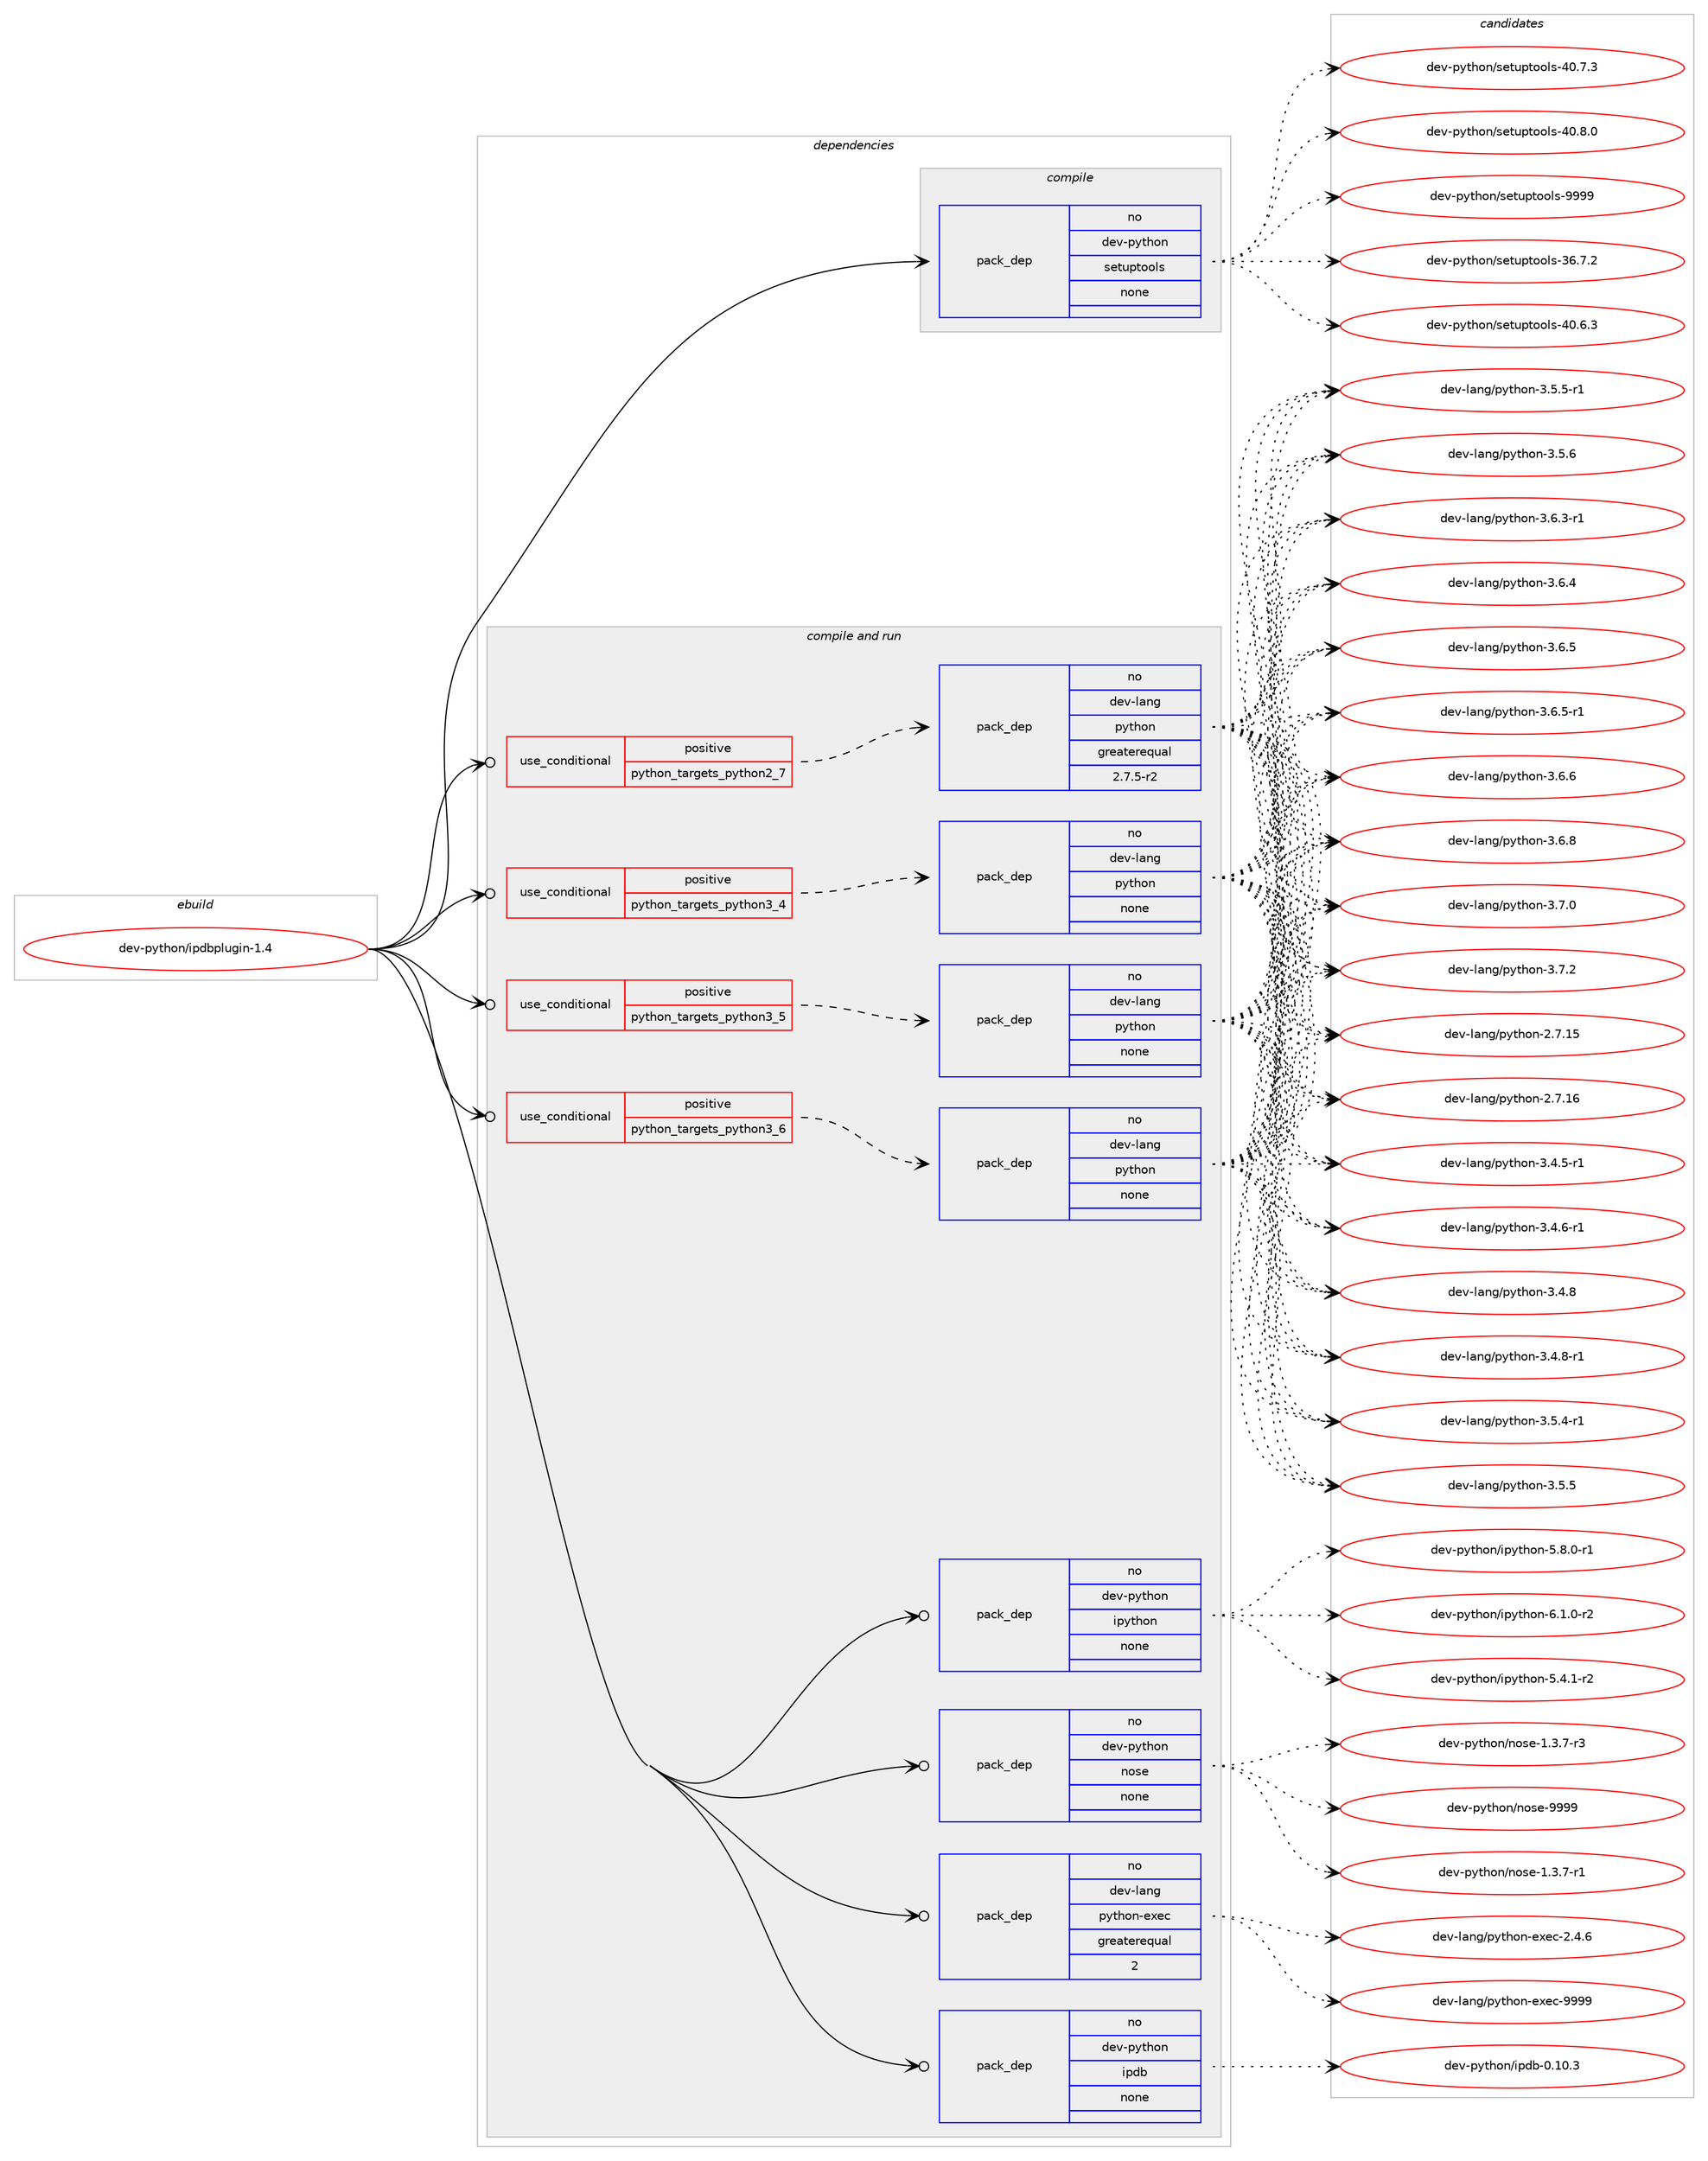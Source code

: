 digraph prolog {

# *************
# Graph options
# *************

newrank=true;
concentrate=true;
compound=true;
graph [rankdir=LR,fontname=Helvetica,fontsize=10,ranksep=1.5];#, ranksep=2.5, nodesep=0.2];
edge  [arrowhead=vee];
node  [fontname=Helvetica,fontsize=10];

# **********
# The ebuild
# **********

subgraph cluster_leftcol {
color=gray;
rank=same;
label=<<i>ebuild</i>>;
id [label="dev-python/ipdbplugin-1.4", color=red, width=4, href="../dev-python/ipdbplugin-1.4.svg"];
}

# ****************
# The dependencies
# ****************

subgraph cluster_midcol {
color=gray;
label=<<i>dependencies</i>>;
subgraph cluster_compile {
fillcolor="#eeeeee";
style=filled;
label=<<i>compile</i>>;
subgraph pack1014926 {
dependency1414081 [label=<<TABLE BORDER="0" CELLBORDER="1" CELLSPACING="0" CELLPADDING="4" WIDTH="220"><TR><TD ROWSPAN="6" CELLPADDING="30">pack_dep</TD></TR><TR><TD WIDTH="110">no</TD></TR><TR><TD>dev-python</TD></TR><TR><TD>setuptools</TD></TR><TR><TD>none</TD></TR><TR><TD></TD></TR></TABLE>>, shape=none, color=blue];
}
id:e -> dependency1414081:w [weight=20,style="solid",arrowhead="vee"];
}
subgraph cluster_compileandrun {
fillcolor="#eeeeee";
style=filled;
label=<<i>compile and run</i>>;
subgraph cond375886 {
dependency1414082 [label=<<TABLE BORDER="0" CELLBORDER="1" CELLSPACING="0" CELLPADDING="4"><TR><TD ROWSPAN="3" CELLPADDING="10">use_conditional</TD></TR><TR><TD>positive</TD></TR><TR><TD>python_targets_python2_7</TD></TR></TABLE>>, shape=none, color=red];
subgraph pack1014927 {
dependency1414083 [label=<<TABLE BORDER="0" CELLBORDER="1" CELLSPACING="0" CELLPADDING="4" WIDTH="220"><TR><TD ROWSPAN="6" CELLPADDING="30">pack_dep</TD></TR><TR><TD WIDTH="110">no</TD></TR><TR><TD>dev-lang</TD></TR><TR><TD>python</TD></TR><TR><TD>greaterequal</TD></TR><TR><TD>2.7.5-r2</TD></TR></TABLE>>, shape=none, color=blue];
}
dependency1414082:e -> dependency1414083:w [weight=20,style="dashed",arrowhead="vee"];
}
id:e -> dependency1414082:w [weight=20,style="solid",arrowhead="odotvee"];
subgraph cond375887 {
dependency1414084 [label=<<TABLE BORDER="0" CELLBORDER="1" CELLSPACING="0" CELLPADDING="4"><TR><TD ROWSPAN="3" CELLPADDING="10">use_conditional</TD></TR><TR><TD>positive</TD></TR><TR><TD>python_targets_python3_4</TD></TR></TABLE>>, shape=none, color=red];
subgraph pack1014928 {
dependency1414085 [label=<<TABLE BORDER="0" CELLBORDER="1" CELLSPACING="0" CELLPADDING="4" WIDTH="220"><TR><TD ROWSPAN="6" CELLPADDING="30">pack_dep</TD></TR><TR><TD WIDTH="110">no</TD></TR><TR><TD>dev-lang</TD></TR><TR><TD>python</TD></TR><TR><TD>none</TD></TR><TR><TD></TD></TR></TABLE>>, shape=none, color=blue];
}
dependency1414084:e -> dependency1414085:w [weight=20,style="dashed",arrowhead="vee"];
}
id:e -> dependency1414084:w [weight=20,style="solid",arrowhead="odotvee"];
subgraph cond375888 {
dependency1414086 [label=<<TABLE BORDER="0" CELLBORDER="1" CELLSPACING="0" CELLPADDING="4"><TR><TD ROWSPAN="3" CELLPADDING="10">use_conditional</TD></TR><TR><TD>positive</TD></TR><TR><TD>python_targets_python3_5</TD></TR></TABLE>>, shape=none, color=red];
subgraph pack1014929 {
dependency1414087 [label=<<TABLE BORDER="0" CELLBORDER="1" CELLSPACING="0" CELLPADDING="4" WIDTH="220"><TR><TD ROWSPAN="6" CELLPADDING="30">pack_dep</TD></TR><TR><TD WIDTH="110">no</TD></TR><TR><TD>dev-lang</TD></TR><TR><TD>python</TD></TR><TR><TD>none</TD></TR><TR><TD></TD></TR></TABLE>>, shape=none, color=blue];
}
dependency1414086:e -> dependency1414087:w [weight=20,style="dashed",arrowhead="vee"];
}
id:e -> dependency1414086:w [weight=20,style="solid",arrowhead="odotvee"];
subgraph cond375889 {
dependency1414088 [label=<<TABLE BORDER="0" CELLBORDER="1" CELLSPACING="0" CELLPADDING="4"><TR><TD ROWSPAN="3" CELLPADDING="10">use_conditional</TD></TR><TR><TD>positive</TD></TR><TR><TD>python_targets_python3_6</TD></TR></TABLE>>, shape=none, color=red];
subgraph pack1014930 {
dependency1414089 [label=<<TABLE BORDER="0" CELLBORDER="1" CELLSPACING="0" CELLPADDING="4" WIDTH="220"><TR><TD ROWSPAN="6" CELLPADDING="30">pack_dep</TD></TR><TR><TD WIDTH="110">no</TD></TR><TR><TD>dev-lang</TD></TR><TR><TD>python</TD></TR><TR><TD>none</TD></TR><TR><TD></TD></TR></TABLE>>, shape=none, color=blue];
}
dependency1414088:e -> dependency1414089:w [weight=20,style="dashed",arrowhead="vee"];
}
id:e -> dependency1414088:w [weight=20,style="solid",arrowhead="odotvee"];
subgraph pack1014931 {
dependency1414090 [label=<<TABLE BORDER="0" CELLBORDER="1" CELLSPACING="0" CELLPADDING="4" WIDTH="220"><TR><TD ROWSPAN="6" CELLPADDING="30">pack_dep</TD></TR><TR><TD WIDTH="110">no</TD></TR><TR><TD>dev-lang</TD></TR><TR><TD>python-exec</TD></TR><TR><TD>greaterequal</TD></TR><TR><TD>2</TD></TR></TABLE>>, shape=none, color=blue];
}
id:e -> dependency1414090:w [weight=20,style="solid",arrowhead="odotvee"];
subgraph pack1014932 {
dependency1414091 [label=<<TABLE BORDER="0" CELLBORDER="1" CELLSPACING="0" CELLPADDING="4" WIDTH="220"><TR><TD ROWSPAN="6" CELLPADDING="30">pack_dep</TD></TR><TR><TD WIDTH="110">no</TD></TR><TR><TD>dev-python</TD></TR><TR><TD>ipdb</TD></TR><TR><TD>none</TD></TR><TR><TD></TD></TR></TABLE>>, shape=none, color=blue];
}
id:e -> dependency1414091:w [weight=20,style="solid",arrowhead="odotvee"];
subgraph pack1014933 {
dependency1414092 [label=<<TABLE BORDER="0" CELLBORDER="1" CELLSPACING="0" CELLPADDING="4" WIDTH="220"><TR><TD ROWSPAN="6" CELLPADDING="30">pack_dep</TD></TR><TR><TD WIDTH="110">no</TD></TR><TR><TD>dev-python</TD></TR><TR><TD>ipython</TD></TR><TR><TD>none</TD></TR><TR><TD></TD></TR></TABLE>>, shape=none, color=blue];
}
id:e -> dependency1414092:w [weight=20,style="solid",arrowhead="odotvee"];
subgraph pack1014934 {
dependency1414093 [label=<<TABLE BORDER="0" CELLBORDER="1" CELLSPACING="0" CELLPADDING="4" WIDTH="220"><TR><TD ROWSPAN="6" CELLPADDING="30">pack_dep</TD></TR><TR><TD WIDTH="110">no</TD></TR><TR><TD>dev-python</TD></TR><TR><TD>nose</TD></TR><TR><TD>none</TD></TR><TR><TD></TD></TR></TABLE>>, shape=none, color=blue];
}
id:e -> dependency1414093:w [weight=20,style="solid",arrowhead="odotvee"];
}
subgraph cluster_run {
fillcolor="#eeeeee";
style=filled;
label=<<i>run</i>>;
}
}

# **************
# The candidates
# **************

subgraph cluster_choices {
rank=same;
color=gray;
label=<<i>candidates</i>>;

subgraph choice1014926 {
color=black;
nodesep=1;
choice100101118451121211161041111104711510111611711211611111110811545515446554650 [label="dev-python/setuptools-36.7.2", color=red, width=4,href="../dev-python/setuptools-36.7.2.svg"];
choice100101118451121211161041111104711510111611711211611111110811545524846544651 [label="dev-python/setuptools-40.6.3", color=red, width=4,href="../dev-python/setuptools-40.6.3.svg"];
choice100101118451121211161041111104711510111611711211611111110811545524846554651 [label="dev-python/setuptools-40.7.3", color=red, width=4,href="../dev-python/setuptools-40.7.3.svg"];
choice100101118451121211161041111104711510111611711211611111110811545524846564648 [label="dev-python/setuptools-40.8.0", color=red, width=4,href="../dev-python/setuptools-40.8.0.svg"];
choice10010111845112121116104111110471151011161171121161111111081154557575757 [label="dev-python/setuptools-9999", color=red, width=4,href="../dev-python/setuptools-9999.svg"];
dependency1414081:e -> choice100101118451121211161041111104711510111611711211611111110811545515446554650:w [style=dotted,weight="100"];
dependency1414081:e -> choice100101118451121211161041111104711510111611711211611111110811545524846544651:w [style=dotted,weight="100"];
dependency1414081:e -> choice100101118451121211161041111104711510111611711211611111110811545524846554651:w [style=dotted,weight="100"];
dependency1414081:e -> choice100101118451121211161041111104711510111611711211611111110811545524846564648:w [style=dotted,weight="100"];
dependency1414081:e -> choice10010111845112121116104111110471151011161171121161111111081154557575757:w [style=dotted,weight="100"];
}
subgraph choice1014927 {
color=black;
nodesep=1;
choice10010111845108971101034711212111610411111045504655464953 [label="dev-lang/python-2.7.15", color=red, width=4,href="../dev-lang/python-2.7.15.svg"];
choice10010111845108971101034711212111610411111045504655464954 [label="dev-lang/python-2.7.16", color=red, width=4,href="../dev-lang/python-2.7.16.svg"];
choice1001011184510897110103471121211161041111104551465246534511449 [label="dev-lang/python-3.4.5-r1", color=red, width=4,href="../dev-lang/python-3.4.5-r1.svg"];
choice1001011184510897110103471121211161041111104551465246544511449 [label="dev-lang/python-3.4.6-r1", color=red, width=4,href="../dev-lang/python-3.4.6-r1.svg"];
choice100101118451089711010347112121116104111110455146524656 [label="dev-lang/python-3.4.8", color=red, width=4,href="../dev-lang/python-3.4.8.svg"];
choice1001011184510897110103471121211161041111104551465246564511449 [label="dev-lang/python-3.4.8-r1", color=red, width=4,href="../dev-lang/python-3.4.8-r1.svg"];
choice1001011184510897110103471121211161041111104551465346524511449 [label="dev-lang/python-3.5.4-r1", color=red, width=4,href="../dev-lang/python-3.5.4-r1.svg"];
choice100101118451089711010347112121116104111110455146534653 [label="dev-lang/python-3.5.5", color=red, width=4,href="../dev-lang/python-3.5.5.svg"];
choice1001011184510897110103471121211161041111104551465346534511449 [label="dev-lang/python-3.5.5-r1", color=red, width=4,href="../dev-lang/python-3.5.5-r1.svg"];
choice100101118451089711010347112121116104111110455146534654 [label="dev-lang/python-3.5.6", color=red, width=4,href="../dev-lang/python-3.5.6.svg"];
choice1001011184510897110103471121211161041111104551465446514511449 [label="dev-lang/python-3.6.3-r1", color=red, width=4,href="../dev-lang/python-3.6.3-r1.svg"];
choice100101118451089711010347112121116104111110455146544652 [label="dev-lang/python-3.6.4", color=red, width=4,href="../dev-lang/python-3.6.4.svg"];
choice100101118451089711010347112121116104111110455146544653 [label="dev-lang/python-3.6.5", color=red, width=4,href="../dev-lang/python-3.6.5.svg"];
choice1001011184510897110103471121211161041111104551465446534511449 [label="dev-lang/python-3.6.5-r1", color=red, width=4,href="../dev-lang/python-3.6.5-r1.svg"];
choice100101118451089711010347112121116104111110455146544654 [label="dev-lang/python-3.6.6", color=red, width=4,href="../dev-lang/python-3.6.6.svg"];
choice100101118451089711010347112121116104111110455146544656 [label="dev-lang/python-3.6.8", color=red, width=4,href="../dev-lang/python-3.6.8.svg"];
choice100101118451089711010347112121116104111110455146554648 [label="dev-lang/python-3.7.0", color=red, width=4,href="../dev-lang/python-3.7.0.svg"];
choice100101118451089711010347112121116104111110455146554650 [label="dev-lang/python-3.7.2", color=red, width=4,href="../dev-lang/python-3.7.2.svg"];
dependency1414083:e -> choice10010111845108971101034711212111610411111045504655464953:w [style=dotted,weight="100"];
dependency1414083:e -> choice10010111845108971101034711212111610411111045504655464954:w [style=dotted,weight="100"];
dependency1414083:e -> choice1001011184510897110103471121211161041111104551465246534511449:w [style=dotted,weight="100"];
dependency1414083:e -> choice1001011184510897110103471121211161041111104551465246544511449:w [style=dotted,weight="100"];
dependency1414083:e -> choice100101118451089711010347112121116104111110455146524656:w [style=dotted,weight="100"];
dependency1414083:e -> choice1001011184510897110103471121211161041111104551465246564511449:w [style=dotted,weight="100"];
dependency1414083:e -> choice1001011184510897110103471121211161041111104551465346524511449:w [style=dotted,weight="100"];
dependency1414083:e -> choice100101118451089711010347112121116104111110455146534653:w [style=dotted,weight="100"];
dependency1414083:e -> choice1001011184510897110103471121211161041111104551465346534511449:w [style=dotted,weight="100"];
dependency1414083:e -> choice100101118451089711010347112121116104111110455146534654:w [style=dotted,weight="100"];
dependency1414083:e -> choice1001011184510897110103471121211161041111104551465446514511449:w [style=dotted,weight="100"];
dependency1414083:e -> choice100101118451089711010347112121116104111110455146544652:w [style=dotted,weight="100"];
dependency1414083:e -> choice100101118451089711010347112121116104111110455146544653:w [style=dotted,weight="100"];
dependency1414083:e -> choice1001011184510897110103471121211161041111104551465446534511449:w [style=dotted,weight="100"];
dependency1414083:e -> choice100101118451089711010347112121116104111110455146544654:w [style=dotted,weight="100"];
dependency1414083:e -> choice100101118451089711010347112121116104111110455146544656:w [style=dotted,weight="100"];
dependency1414083:e -> choice100101118451089711010347112121116104111110455146554648:w [style=dotted,weight="100"];
dependency1414083:e -> choice100101118451089711010347112121116104111110455146554650:w [style=dotted,weight="100"];
}
subgraph choice1014928 {
color=black;
nodesep=1;
choice10010111845108971101034711212111610411111045504655464953 [label="dev-lang/python-2.7.15", color=red, width=4,href="../dev-lang/python-2.7.15.svg"];
choice10010111845108971101034711212111610411111045504655464954 [label="dev-lang/python-2.7.16", color=red, width=4,href="../dev-lang/python-2.7.16.svg"];
choice1001011184510897110103471121211161041111104551465246534511449 [label="dev-lang/python-3.4.5-r1", color=red, width=4,href="../dev-lang/python-3.4.5-r1.svg"];
choice1001011184510897110103471121211161041111104551465246544511449 [label="dev-lang/python-3.4.6-r1", color=red, width=4,href="../dev-lang/python-3.4.6-r1.svg"];
choice100101118451089711010347112121116104111110455146524656 [label="dev-lang/python-3.4.8", color=red, width=4,href="../dev-lang/python-3.4.8.svg"];
choice1001011184510897110103471121211161041111104551465246564511449 [label="dev-lang/python-3.4.8-r1", color=red, width=4,href="../dev-lang/python-3.4.8-r1.svg"];
choice1001011184510897110103471121211161041111104551465346524511449 [label="dev-lang/python-3.5.4-r1", color=red, width=4,href="../dev-lang/python-3.5.4-r1.svg"];
choice100101118451089711010347112121116104111110455146534653 [label="dev-lang/python-3.5.5", color=red, width=4,href="../dev-lang/python-3.5.5.svg"];
choice1001011184510897110103471121211161041111104551465346534511449 [label="dev-lang/python-3.5.5-r1", color=red, width=4,href="../dev-lang/python-3.5.5-r1.svg"];
choice100101118451089711010347112121116104111110455146534654 [label="dev-lang/python-3.5.6", color=red, width=4,href="../dev-lang/python-3.5.6.svg"];
choice1001011184510897110103471121211161041111104551465446514511449 [label="dev-lang/python-3.6.3-r1", color=red, width=4,href="../dev-lang/python-3.6.3-r1.svg"];
choice100101118451089711010347112121116104111110455146544652 [label="dev-lang/python-3.6.4", color=red, width=4,href="../dev-lang/python-3.6.4.svg"];
choice100101118451089711010347112121116104111110455146544653 [label="dev-lang/python-3.6.5", color=red, width=4,href="../dev-lang/python-3.6.5.svg"];
choice1001011184510897110103471121211161041111104551465446534511449 [label="dev-lang/python-3.6.5-r1", color=red, width=4,href="../dev-lang/python-3.6.5-r1.svg"];
choice100101118451089711010347112121116104111110455146544654 [label="dev-lang/python-3.6.6", color=red, width=4,href="../dev-lang/python-3.6.6.svg"];
choice100101118451089711010347112121116104111110455146544656 [label="dev-lang/python-3.6.8", color=red, width=4,href="../dev-lang/python-3.6.8.svg"];
choice100101118451089711010347112121116104111110455146554648 [label="dev-lang/python-3.7.0", color=red, width=4,href="../dev-lang/python-3.7.0.svg"];
choice100101118451089711010347112121116104111110455146554650 [label="dev-lang/python-3.7.2", color=red, width=4,href="../dev-lang/python-3.7.2.svg"];
dependency1414085:e -> choice10010111845108971101034711212111610411111045504655464953:w [style=dotted,weight="100"];
dependency1414085:e -> choice10010111845108971101034711212111610411111045504655464954:w [style=dotted,weight="100"];
dependency1414085:e -> choice1001011184510897110103471121211161041111104551465246534511449:w [style=dotted,weight="100"];
dependency1414085:e -> choice1001011184510897110103471121211161041111104551465246544511449:w [style=dotted,weight="100"];
dependency1414085:e -> choice100101118451089711010347112121116104111110455146524656:w [style=dotted,weight="100"];
dependency1414085:e -> choice1001011184510897110103471121211161041111104551465246564511449:w [style=dotted,weight="100"];
dependency1414085:e -> choice1001011184510897110103471121211161041111104551465346524511449:w [style=dotted,weight="100"];
dependency1414085:e -> choice100101118451089711010347112121116104111110455146534653:w [style=dotted,weight="100"];
dependency1414085:e -> choice1001011184510897110103471121211161041111104551465346534511449:w [style=dotted,weight="100"];
dependency1414085:e -> choice100101118451089711010347112121116104111110455146534654:w [style=dotted,weight="100"];
dependency1414085:e -> choice1001011184510897110103471121211161041111104551465446514511449:w [style=dotted,weight="100"];
dependency1414085:e -> choice100101118451089711010347112121116104111110455146544652:w [style=dotted,weight="100"];
dependency1414085:e -> choice100101118451089711010347112121116104111110455146544653:w [style=dotted,weight="100"];
dependency1414085:e -> choice1001011184510897110103471121211161041111104551465446534511449:w [style=dotted,weight="100"];
dependency1414085:e -> choice100101118451089711010347112121116104111110455146544654:w [style=dotted,weight="100"];
dependency1414085:e -> choice100101118451089711010347112121116104111110455146544656:w [style=dotted,weight="100"];
dependency1414085:e -> choice100101118451089711010347112121116104111110455146554648:w [style=dotted,weight="100"];
dependency1414085:e -> choice100101118451089711010347112121116104111110455146554650:w [style=dotted,weight="100"];
}
subgraph choice1014929 {
color=black;
nodesep=1;
choice10010111845108971101034711212111610411111045504655464953 [label="dev-lang/python-2.7.15", color=red, width=4,href="../dev-lang/python-2.7.15.svg"];
choice10010111845108971101034711212111610411111045504655464954 [label="dev-lang/python-2.7.16", color=red, width=4,href="../dev-lang/python-2.7.16.svg"];
choice1001011184510897110103471121211161041111104551465246534511449 [label="dev-lang/python-3.4.5-r1", color=red, width=4,href="../dev-lang/python-3.4.5-r1.svg"];
choice1001011184510897110103471121211161041111104551465246544511449 [label="dev-lang/python-3.4.6-r1", color=red, width=4,href="../dev-lang/python-3.4.6-r1.svg"];
choice100101118451089711010347112121116104111110455146524656 [label="dev-lang/python-3.4.8", color=red, width=4,href="../dev-lang/python-3.4.8.svg"];
choice1001011184510897110103471121211161041111104551465246564511449 [label="dev-lang/python-3.4.8-r1", color=red, width=4,href="../dev-lang/python-3.4.8-r1.svg"];
choice1001011184510897110103471121211161041111104551465346524511449 [label="dev-lang/python-3.5.4-r1", color=red, width=4,href="../dev-lang/python-3.5.4-r1.svg"];
choice100101118451089711010347112121116104111110455146534653 [label="dev-lang/python-3.5.5", color=red, width=4,href="../dev-lang/python-3.5.5.svg"];
choice1001011184510897110103471121211161041111104551465346534511449 [label="dev-lang/python-3.5.5-r1", color=red, width=4,href="../dev-lang/python-3.5.5-r1.svg"];
choice100101118451089711010347112121116104111110455146534654 [label="dev-lang/python-3.5.6", color=red, width=4,href="../dev-lang/python-3.5.6.svg"];
choice1001011184510897110103471121211161041111104551465446514511449 [label="dev-lang/python-3.6.3-r1", color=red, width=4,href="../dev-lang/python-3.6.3-r1.svg"];
choice100101118451089711010347112121116104111110455146544652 [label="dev-lang/python-3.6.4", color=red, width=4,href="../dev-lang/python-3.6.4.svg"];
choice100101118451089711010347112121116104111110455146544653 [label="dev-lang/python-3.6.5", color=red, width=4,href="../dev-lang/python-3.6.5.svg"];
choice1001011184510897110103471121211161041111104551465446534511449 [label="dev-lang/python-3.6.5-r1", color=red, width=4,href="../dev-lang/python-3.6.5-r1.svg"];
choice100101118451089711010347112121116104111110455146544654 [label="dev-lang/python-3.6.6", color=red, width=4,href="../dev-lang/python-3.6.6.svg"];
choice100101118451089711010347112121116104111110455146544656 [label="dev-lang/python-3.6.8", color=red, width=4,href="../dev-lang/python-3.6.8.svg"];
choice100101118451089711010347112121116104111110455146554648 [label="dev-lang/python-3.7.0", color=red, width=4,href="../dev-lang/python-3.7.0.svg"];
choice100101118451089711010347112121116104111110455146554650 [label="dev-lang/python-3.7.2", color=red, width=4,href="../dev-lang/python-3.7.2.svg"];
dependency1414087:e -> choice10010111845108971101034711212111610411111045504655464953:w [style=dotted,weight="100"];
dependency1414087:e -> choice10010111845108971101034711212111610411111045504655464954:w [style=dotted,weight="100"];
dependency1414087:e -> choice1001011184510897110103471121211161041111104551465246534511449:w [style=dotted,weight="100"];
dependency1414087:e -> choice1001011184510897110103471121211161041111104551465246544511449:w [style=dotted,weight="100"];
dependency1414087:e -> choice100101118451089711010347112121116104111110455146524656:w [style=dotted,weight="100"];
dependency1414087:e -> choice1001011184510897110103471121211161041111104551465246564511449:w [style=dotted,weight="100"];
dependency1414087:e -> choice1001011184510897110103471121211161041111104551465346524511449:w [style=dotted,weight="100"];
dependency1414087:e -> choice100101118451089711010347112121116104111110455146534653:w [style=dotted,weight="100"];
dependency1414087:e -> choice1001011184510897110103471121211161041111104551465346534511449:w [style=dotted,weight="100"];
dependency1414087:e -> choice100101118451089711010347112121116104111110455146534654:w [style=dotted,weight="100"];
dependency1414087:e -> choice1001011184510897110103471121211161041111104551465446514511449:w [style=dotted,weight="100"];
dependency1414087:e -> choice100101118451089711010347112121116104111110455146544652:w [style=dotted,weight="100"];
dependency1414087:e -> choice100101118451089711010347112121116104111110455146544653:w [style=dotted,weight="100"];
dependency1414087:e -> choice1001011184510897110103471121211161041111104551465446534511449:w [style=dotted,weight="100"];
dependency1414087:e -> choice100101118451089711010347112121116104111110455146544654:w [style=dotted,weight="100"];
dependency1414087:e -> choice100101118451089711010347112121116104111110455146544656:w [style=dotted,weight="100"];
dependency1414087:e -> choice100101118451089711010347112121116104111110455146554648:w [style=dotted,weight="100"];
dependency1414087:e -> choice100101118451089711010347112121116104111110455146554650:w [style=dotted,weight="100"];
}
subgraph choice1014930 {
color=black;
nodesep=1;
choice10010111845108971101034711212111610411111045504655464953 [label="dev-lang/python-2.7.15", color=red, width=4,href="../dev-lang/python-2.7.15.svg"];
choice10010111845108971101034711212111610411111045504655464954 [label="dev-lang/python-2.7.16", color=red, width=4,href="../dev-lang/python-2.7.16.svg"];
choice1001011184510897110103471121211161041111104551465246534511449 [label="dev-lang/python-3.4.5-r1", color=red, width=4,href="../dev-lang/python-3.4.5-r1.svg"];
choice1001011184510897110103471121211161041111104551465246544511449 [label="dev-lang/python-3.4.6-r1", color=red, width=4,href="../dev-lang/python-3.4.6-r1.svg"];
choice100101118451089711010347112121116104111110455146524656 [label="dev-lang/python-3.4.8", color=red, width=4,href="../dev-lang/python-3.4.8.svg"];
choice1001011184510897110103471121211161041111104551465246564511449 [label="dev-lang/python-3.4.8-r1", color=red, width=4,href="../dev-lang/python-3.4.8-r1.svg"];
choice1001011184510897110103471121211161041111104551465346524511449 [label="dev-lang/python-3.5.4-r1", color=red, width=4,href="../dev-lang/python-3.5.4-r1.svg"];
choice100101118451089711010347112121116104111110455146534653 [label="dev-lang/python-3.5.5", color=red, width=4,href="../dev-lang/python-3.5.5.svg"];
choice1001011184510897110103471121211161041111104551465346534511449 [label="dev-lang/python-3.5.5-r1", color=red, width=4,href="../dev-lang/python-3.5.5-r1.svg"];
choice100101118451089711010347112121116104111110455146534654 [label="dev-lang/python-3.5.6", color=red, width=4,href="../dev-lang/python-3.5.6.svg"];
choice1001011184510897110103471121211161041111104551465446514511449 [label="dev-lang/python-3.6.3-r1", color=red, width=4,href="../dev-lang/python-3.6.3-r1.svg"];
choice100101118451089711010347112121116104111110455146544652 [label="dev-lang/python-3.6.4", color=red, width=4,href="../dev-lang/python-3.6.4.svg"];
choice100101118451089711010347112121116104111110455146544653 [label="dev-lang/python-3.6.5", color=red, width=4,href="../dev-lang/python-3.6.5.svg"];
choice1001011184510897110103471121211161041111104551465446534511449 [label="dev-lang/python-3.6.5-r1", color=red, width=4,href="../dev-lang/python-3.6.5-r1.svg"];
choice100101118451089711010347112121116104111110455146544654 [label="dev-lang/python-3.6.6", color=red, width=4,href="../dev-lang/python-3.6.6.svg"];
choice100101118451089711010347112121116104111110455146544656 [label="dev-lang/python-3.6.8", color=red, width=4,href="../dev-lang/python-3.6.8.svg"];
choice100101118451089711010347112121116104111110455146554648 [label="dev-lang/python-3.7.0", color=red, width=4,href="../dev-lang/python-3.7.0.svg"];
choice100101118451089711010347112121116104111110455146554650 [label="dev-lang/python-3.7.2", color=red, width=4,href="../dev-lang/python-3.7.2.svg"];
dependency1414089:e -> choice10010111845108971101034711212111610411111045504655464953:w [style=dotted,weight="100"];
dependency1414089:e -> choice10010111845108971101034711212111610411111045504655464954:w [style=dotted,weight="100"];
dependency1414089:e -> choice1001011184510897110103471121211161041111104551465246534511449:w [style=dotted,weight="100"];
dependency1414089:e -> choice1001011184510897110103471121211161041111104551465246544511449:w [style=dotted,weight="100"];
dependency1414089:e -> choice100101118451089711010347112121116104111110455146524656:w [style=dotted,weight="100"];
dependency1414089:e -> choice1001011184510897110103471121211161041111104551465246564511449:w [style=dotted,weight="100"];
dependency1414089:e -> choice1001011184510897110103471121211161041111104551465346524511449:w [style=dotted,weight="100"];
dependency1414089:e -> choice100101118451089711010347112121116104111110455146534653:w [style=dotted,weight="100"];
dependency1414089:e -> choice1001011184510897110103471121211161041111104551465346534511449:w [style=dotted,weight="100"];
dependency1414089:e -> choice100101118451089711010347112121116104111110455146534654:w [style=dotted,weight="100"];
dependency1414089:e -> choice1001011184510897110103471121211161041111104551465446514511449:w [style=dotted,weight="100"];
dependency1414089:e -> choice100101118451089711010347112121116104111110455146544652:w [style=dotted,weight="100"];
dependency1414089:e -> choice100101118451089711010347112121116104111110455146544653:w [style=dotted,weight="100"];
dependency1414089:e -> choice1001011184510897110103471121211161041111104551465446534511449:w [style=dotted,weight="100"];
dependency1414089:e -> choice100101118451089711010347112121116104111110455146544654:w [style=dotted,weight="100"];
dependency1414089:e -> choice100101118451089711010347112121116104111110455146544656:w [style=dotted,weight="100"];
dependency1414089:e -> choice100101118451089711010347112121116104111110455146554648:w [style=dotted,weight="100"];
dependency1414089:e -> choice100101118451089711010347112121116104111110455146554650:w [style=dotted,weight="100"];
}
subgraph choice1014931 {
color=black;
nodesep=1;
choice1001011184510897110103471121211161041111104510112010199455046524654 [label="dev-lang/python-exec-2.4.6", color=red, width=4,href="../dev-lang/python-exec-2.4.6.svg"];
choice10010111845108971101034711212111610411111045101120101994557575757 [label="dev-lang/python-exec-9999", color=red, width=4,href="../dev-lang/python-exec-9999.svg"];
dependency1414090:e -> choice1001011184510897110103471121211161041111104510112010199455046524654:w [style=dotted,weight="100"];
dependency1414090:e -> choice10010111845108971101034711212111610411111045101120101994557575757:w [style=dotted,weight="100"];
}
subgraph choice1014932 {
color=black;
nodesep=1;
choice10010111845112121116104111110471051121009845484649484651 [label="dev-python/ipdb-0.10.3", color=red, width=4,href="../dev-python/ipdb-0.10.3.svg"];
dependency1414091:e -> choice10010111845112121116104111110471051121009845484649484651:w [style=dotted,weight="100"];
}
subgraph choice1014933 {
color=black;
nodesep=1;
choice10010111845112121116104111110471051121211161041111104553465246494511450 [label="dev-python/ipython-5.4.1-r2", color=red, width=4,href="../dev-python/ipython-5.4.1-r2.svg"];
choice10010111845112121116104111110471051121211161041111104553465646484511449 [label="dev-python/ipython-5.8.0-r1", color=red, width=4,href="../dev-python/ipython-5.8.0-r1.svg"];
choice10010111845112121116104111110471051121211161041111104554464946484511450 [label="dev-python/ipython-6.1.0-r2", color=red, width=4,href="../dev-python/ipython-6.1.0-r2.svg"];
dependency1414092:e -> choice10010111845112121116104111110471051121211161041111104553465246494511450:w [style=dotted,weight="100"];
dependency1414092:e -> choice10010111845112121116104111110471051121211161041111104553465646484511449:w [style=dotted,weight="100"];
dependency1414092:e -> choice10010111845112121116104111110471051121211161041111104554464946484511450:w [style=dotted,weight="100"];
}
subgraph choice1014934 {
color=black;
nodesep=1;
choice10010111845112121116104111110471101111151014549465146554511449 [label="dev-python/nose-1.3.7-r1", color=red, width=4,href="../dev-python/nose-1.3.7-r1.svg"];
choice10010111845112121116104111110471101111151014549465146554511451 [label="dev-python/nose-1.3.7-r3", color=red, width=4,href="../dev-python/nose-1.3.7-r3.svg"];
choice10010111845112121116104111110471101111151014557575757 [label="dev-python/nose-9999", color=red, width=4,href="../dev-python/nose-9999.svg"];
dependency1414093:e -> choice10010111845112121116104111110471101111151014549465146554511449:w [style=dotted,weight="100"];
dependency1414093:e -> choice10010111845112121116104111110471101111151014549465146554511451:w [style=dotted,weight="100"];
dependency1414093:e -> choice10010111845112121116104111110471101111151014557575757:w [style=dotted,weight="100"];
}
}

}
